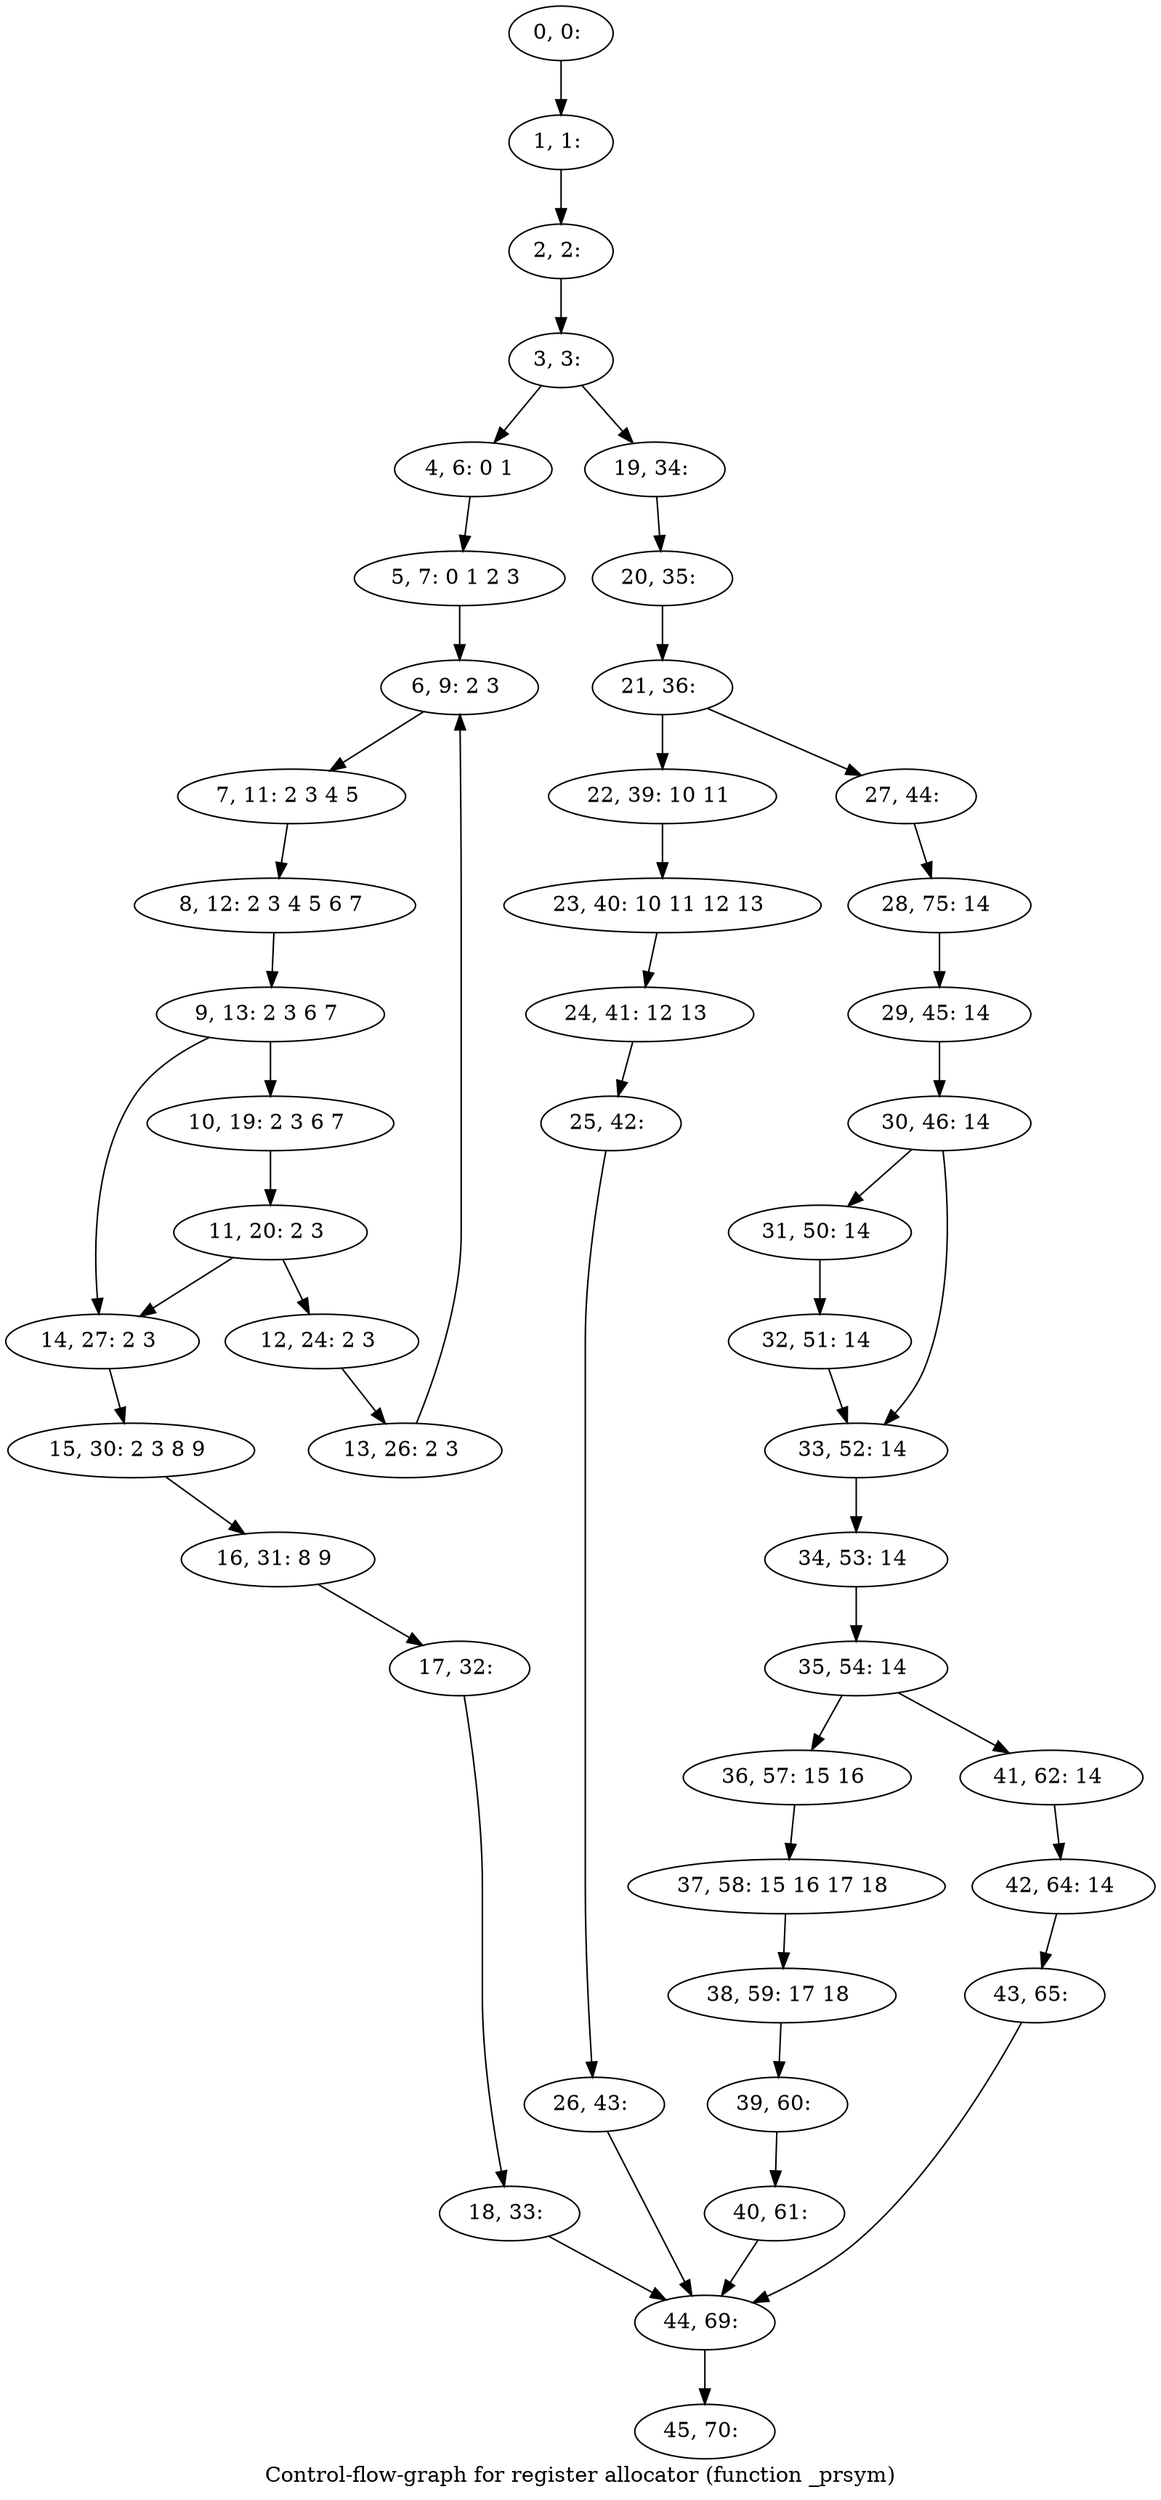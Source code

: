 digraph G {
graph [label="Control-flow-graph for register allocator (function _prsym)"]
0[label="0, 0: "];
1[label="1, 1: "];
2[label="2, 2: "];
3[label="3, 3: "];
4[label="4, 6: 0 1 "];
5[label="5, 7: 0 1 2 3 "];
6[label="6, 9: 2 3 "];
7[label="7, 11: 2 3 4 5 "];
8[label="8, 12: 2 3 4 5 6 7 "];
9[label="9, 13: 2 3 6 7 "];
10[label="10, 19: 2 3 6 7 "];
11[label="11, 20: 2 3 "];
12[label="12, 24: 2 3 "];
13[label="13, 26: 2 3 "];
14[label="14, 27: 2 3 "];
15[label="15, 30: 2 3 8 9 "];
16[label="16, 31: 8 9 "];
17[label="17, 32: "];
18[label="18, 33: "];
19[label="19, 34: "];
20[label="20, 35: "];
21[label="21, 36: "];
22[label="22, 39: 10 11 "];
23[label="23, 40: 10 11 12 13 "];
24[label="24, 41: 12 13 "];
25[label="25, 42: "];
26[label="26, 43: "];
27[label="27, 44: "];
28[label="28, 75: 14 "];
29[label="29, 45: 14 "];
30[label="30, 46: 14 "];
31[label="31, 50: 14 "];
32[label="32, 51: 14 "];
33[label="33, 52: 14 "];
34[label="34, 53: 14 "];
35[label="35, 54: 14 "];
36[label="36, 57: 15 16 "];
37[label="37, 58: 15 16 17 18 "];
38[label="38, 59: 17 18 "];
39[label="39, 60: "];
40[label="40, 61: "];
41[label="41, 62: 14 "];
42[label="42, 64: 14 "];
43[label="43, 65: "];
44[label="44, 69: "];
45[label="45, 70: "];
0->1 ;
1->2 ;
2->3 ;
3->4 ;
3->19 ;
4->5 ;
5->6 ;
6->7 ;
7->8 ;
8->9 ;
9->10 ;
9->14 ;
10->11 ;
11->12 ;
11->14 ;
12->13 ;
13->6 ;
14->15 ;
15->16 ;
16->17 ;
17->18 ;
18->44 ;
19->20 ;
20->21 ;
21->22 ;
21->27 ;
22->23 ;
23->24 ;
24->25 ;
25->26 ;
26->44 ;
27->28 ;
28->29 ;
29->30 ;
30->31 ;
30->33 ;
31->32 ;
32->33 ;
33->34 ;
34->35 ;
35->36 ;
35->41 ;
36->37 ;
37->38 ;
38->39 ;
39->40 ;
40->44 ;
41->42 ;
42->43 ;
43->44 ;
44->45 ;
}
